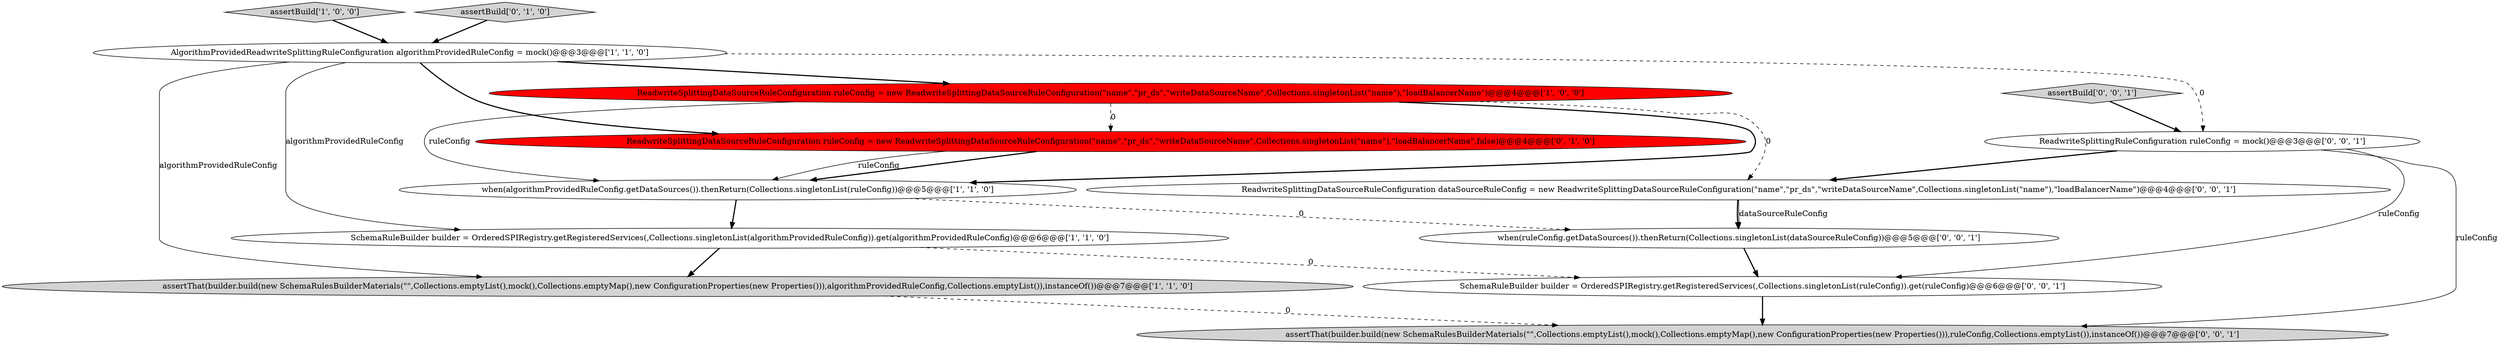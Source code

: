 digraph {
3 [style = filled, label = "assertThat(builder.build(new SchemaRulesBuilderMaterials(\"\",Collections.emptyList(),mock(),Collections.emptyMap(),new ConfigurationProperties(new Properties())),algorithmProvidedRuleConfig,Collections.emptyList()),instanceOf())@@@7@@@['1', '1', '0']", fillcolor = lightgray, shape = ellipse image = "AAA0AAABBB1BBB"];
4 [style = filled, label = "AlgorithmProvidedReadwriteSplittingRuleConfiguration algorithmProvidedRuleConfig = mock()@@@3@@@['1', '1', '0']", fillcolor = white, shape = ellipse image = "AAA0AAABBB1BBB"];
0 [style = filled, label = "assertBuild['1', '0', '0']", fillcolor = lightgray, shape = diamond image = "AAA0AAABBB1BBB"];
12 [style = filled, label = "when(ruleConfig.getDataSources()).thenReturn(Collections.singletonList(dataSourceRuleConfig))@@@5@@@['0', '0', '1']", fillcolor = white, shape = ellipse image = "AAA0AAABBB3BBB"];
8 [style = filled, label = "ReadwriteSplittingRuleConfiguration ruleConfig = mock()@@@3@@@['0', '0', '1']", fillcolor = white, shape = ellipse image = "AAA0AAABBB3BBB"];
13 [style = filled, label = "ReadwriteSplittingDataSourceRuleConfiguration dataSourceRuleConfig = new ReadwriteSplittingDataSourceRuleConfiguration(\"name\",\"pr_ds\",\"writeDataSourceName\",Collections.singletonList(\"name\"),\"loadBalancerName\")@@@4@@@['0', '0', '1']", fillcolor = white, shape = ellipse image = "AAA0AAABBB3BBB"];
9 [style = filled, label = "assertThat(builder.build(new SchemaRulesBuilderMaterials(\"\",Collections.emptyList(),mock(),Collections.emptyMap(),new ConfigurationProperties(new Properties())),ruleConfig,Collections.emptyList()),instanceOf())@@@7@@@['0', '0', '1']", fillcolor = lightgray, shape = ellipse image = "AAA0AAABBB3BBB"];
10 [style = filled, label = "assertBuild['0', '0', '1']", fillcolor = lightgray, shape = diamond image = "AAA0AAABBB3BBB"];
11 [style = filled, label = "SchemaRuleBuilder builder = OrderedSPIRegistry.getRegisteredServices(,Collections.singletonList(ruleConfig)).get(ruleConfig)@@@6@@@['0', '0', '1']", fillcolor = white, shape = ellipse image = "AAA0AAABBB3BBB"];
5 [style = filled, label = "SchemaRuleBuilder builder = OrderedSPIRegistry.getRegisteredServices(,Collections.singletonList(algorithmProvidedRuleConfig)).get(algorithmProvidedRuleConfig)@@@6@@@['1', '1', '0']", fillcolor = white, shape = ellipse image = "AAA0AAABBB1BBB"];
7 [style = filled, label = "ReadwriteSplittingDataSourceRuleConfiguration ruleConfig = new ReadwriteSplittingDataSourceRuleConfiguration(\"name\",\"pr_ds\",\"writeDataSourceName\",Collections.singletonList(\"name\"),\"loadBalancerName\",false)@@@4@@@['0', '1', '0']", fillcolor = red, shape = ellipse image = "AAA1AAABBB2BBB"];
2 [style = filled, label = "ReadwriteSplittingDataSourceRuleConfiguration ruleConfig = new ReadwriteSplittingDataSourceRuleConfiguration(\"name\",\"pr_ds\",\"writeDataSourceName\",Collections.singletonList(\"name\"),\"loadBalancerName\")@@@4@@@['1', '0', '0']", fillcolor = red, shape = ellipse image = "AAA1AAABBB1BBB"];
6 [style = filled, label = "assertBuild['0', '1', '0']", fillcolor = lightgray, shape = diamond image = "AAA0AAABBB2BBB"];
1 [style = filled, label = "when(algorithmProvidedRuleConfig.getDataSources()).thenReturn(Collections.singletonList(ruleConfig))@@@5@@@['1', '1', '0']", fillcolor = white, shape = ellipse image = "AAA0AAABBB1BBB"];
1->5 [style = bold, label=""];
5->3 [style = bold, label=""];
13->12 [style = solid, label="dataSourceRuleConfig"];
7->1 [style = bold, label=""];
4->5 [style = solid, label="algorithmProvidedRuleConfig"];
7->1 [style = solid, label="ruleConfig"];
2->1 [style = bold, label=""];
4->3 [style = solid, label="algorithmProvidedRuleConfig"];
12->11 [style = bold, label=""];
8->11 [style = solid, label="ruleConfig"];
4->2 [style = bold, label=""];
8->13 [style = bold, label=""];
2->7 [style = dashed, label="0"];
11->9 [style = bold, label=""];
4->7 [style = bold, label=""];
1->12 [style = dashed, label="0"];
6->4 [style = bold, label=""];
13->12 [style = bold, label=""];
10->8 [style = bold, label=""];
5->11 [style = dashed, label="0"];
3->9 [style = dashed, label="0"];
0->4 [style = bold, label=""];
2->13 [style = dashed, label="0"];
4->8 [style = dashed, label="0"];
8->9 [style = solid, label="ruleConfig"];
2->1 [style = solid, label="ruleConfig"];
}
